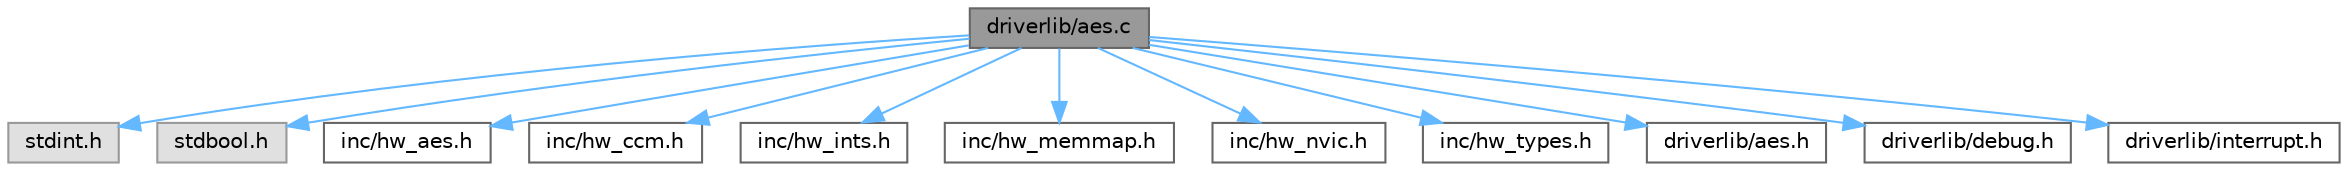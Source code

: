 digraph "driverlib/aes.c"
{
 // LATEX_PDF_SIZE
  bgcolor="transparent";
  edge [fontname=Helvetica,fontsize=10,labelfontname=Helvetica,labelfontsize=10];
  node [fontname=Helvetica,fontsize=10,shape=box,height=0.2,width=0.4];
  Node1 [label="driverlib/aes.c",height=0.2,width=0.4,color="gray40", fillcolor="grey60", style="filled", fontcolor="black",tooltip=" "];
  Node1 -> Node2 [color="steelblue1",style="solid"];
  Node2 [label="stdint.h",height=0.2,width=0.4,color="grey60", fillcolor="#E0E0E0", style="filled",tooltip=" "];
  Node1 -> Node3 [color="steelblue1",style="solid"];
  Node3 [label="stdbool.h",height=0.2,width=0.4,color="grey60", fillcolor="#E0E0E0", style="filled",tooltip=" "];
  Node1 -> Node4 [color="steelblue1",style="solid"];
  Node4 [label="inc/hw_aes.h",height=0.2,width=0.4,color="grey40", fillcolor="white", style="filled",URL="$hw__aes_8h.html",tooltip=" "];
  Node1 -> Node5 [color="steelblue1",style="solid"];
  Node5 [label="inc/hw_ccm.h",height=0.2,width=0.4,color="grey40", fillcolor="white", style="filled",URL="$hw__ccm_8h.html",tooltip=" "];
  Node1 -> Node6 [color="steelblue1",style="solid"];
  Node6 [label="inc/hw_ints.h",height=0.2,width=0.4,color="grey40", fillcolor="white", style="filled",URL="$hw__ints_8h.html",tooltip=" "];
  Node1 -> Node7 [color="steelblue1",style="solid"];
  Node7 [label="inc/hw_memmap.h",height=0.2,width=0.4,color="grey40", fillcolor="white", style="filled",URL="$hw__memmap_8h.html",tooltip=" "];
  Node1 -> Node8 [color="steelblue1",style="solid"];
  Node8 [label="inc/hw_nvic.h",height=0.2,width=0.4,color="grey40", fillcolor="white", style="filled",URL="$hw__nvic_8h.html",tooltip=" "];
  Node1 -> Node9 [color="steelblue1",style="solid"];
  Node9 [label="inc/hw_types.h",height=0.2,width=0.4,color="grey40", fillcolor="white", style="filled",URL="$hw__types_8h.html",tooltip=" "];
  Node1 -> Node10 [color="steelblue1",style="solid"];
  Node10 [label="driverlib/aes.h",height=0.2,width=0.4,color="grey40", fillcolor="white", style="filled",URL="$aes_8h.html",tooltip=" "];
  Node1 -> Node11 [color="steelblue1",style="solid"];
  Node11 [label="driverlib/debug.h",height=0.2,width=0.4,color="grey40", fillcolor="white", style="filled",URL="$debug_8h.html",tooltip=" "];
  Node1 -> Node12 [color="steelblue1",style="solid"];
  Node12 [label="driverlib/interrupt.h",height=0.2,width=0.4,color="grey40", fillcolor="white", style="filled",URL="$interrupt_8h.html",tooltip=" "];
}
